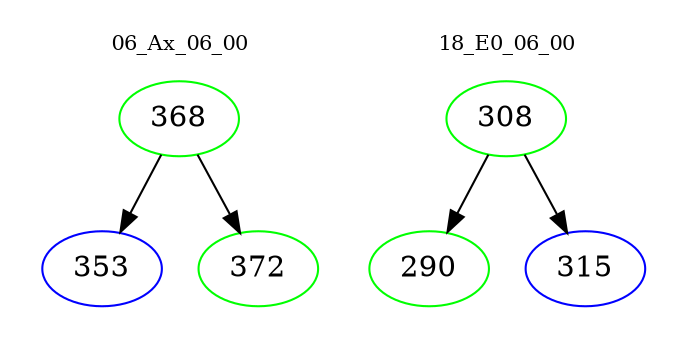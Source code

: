 digraph{
subgraph cluster_0 {
color = white
label = "06_Ax_06_00";
fontsize=10;
T0_368 [label="368", color="green"]
T0_368 -> T0_353 [color="black"]
T0_353 [label="353", color="blue"]
T0_368 -> T0_372 [color="black"]
T0_372 [label="372", color="green"]
}
subgraph cluster_1 {
color = white
label = "18_E0_06_00";
fontsize=10;
T1_308 [label="308", color="green"]
T1_308 -> T1_290 [color="black"]
T1_290 [label="290", color="green"]
T1_308 -> T1_315 [color="black"]
T1_315 [label="315", color="blue"]
}
}
